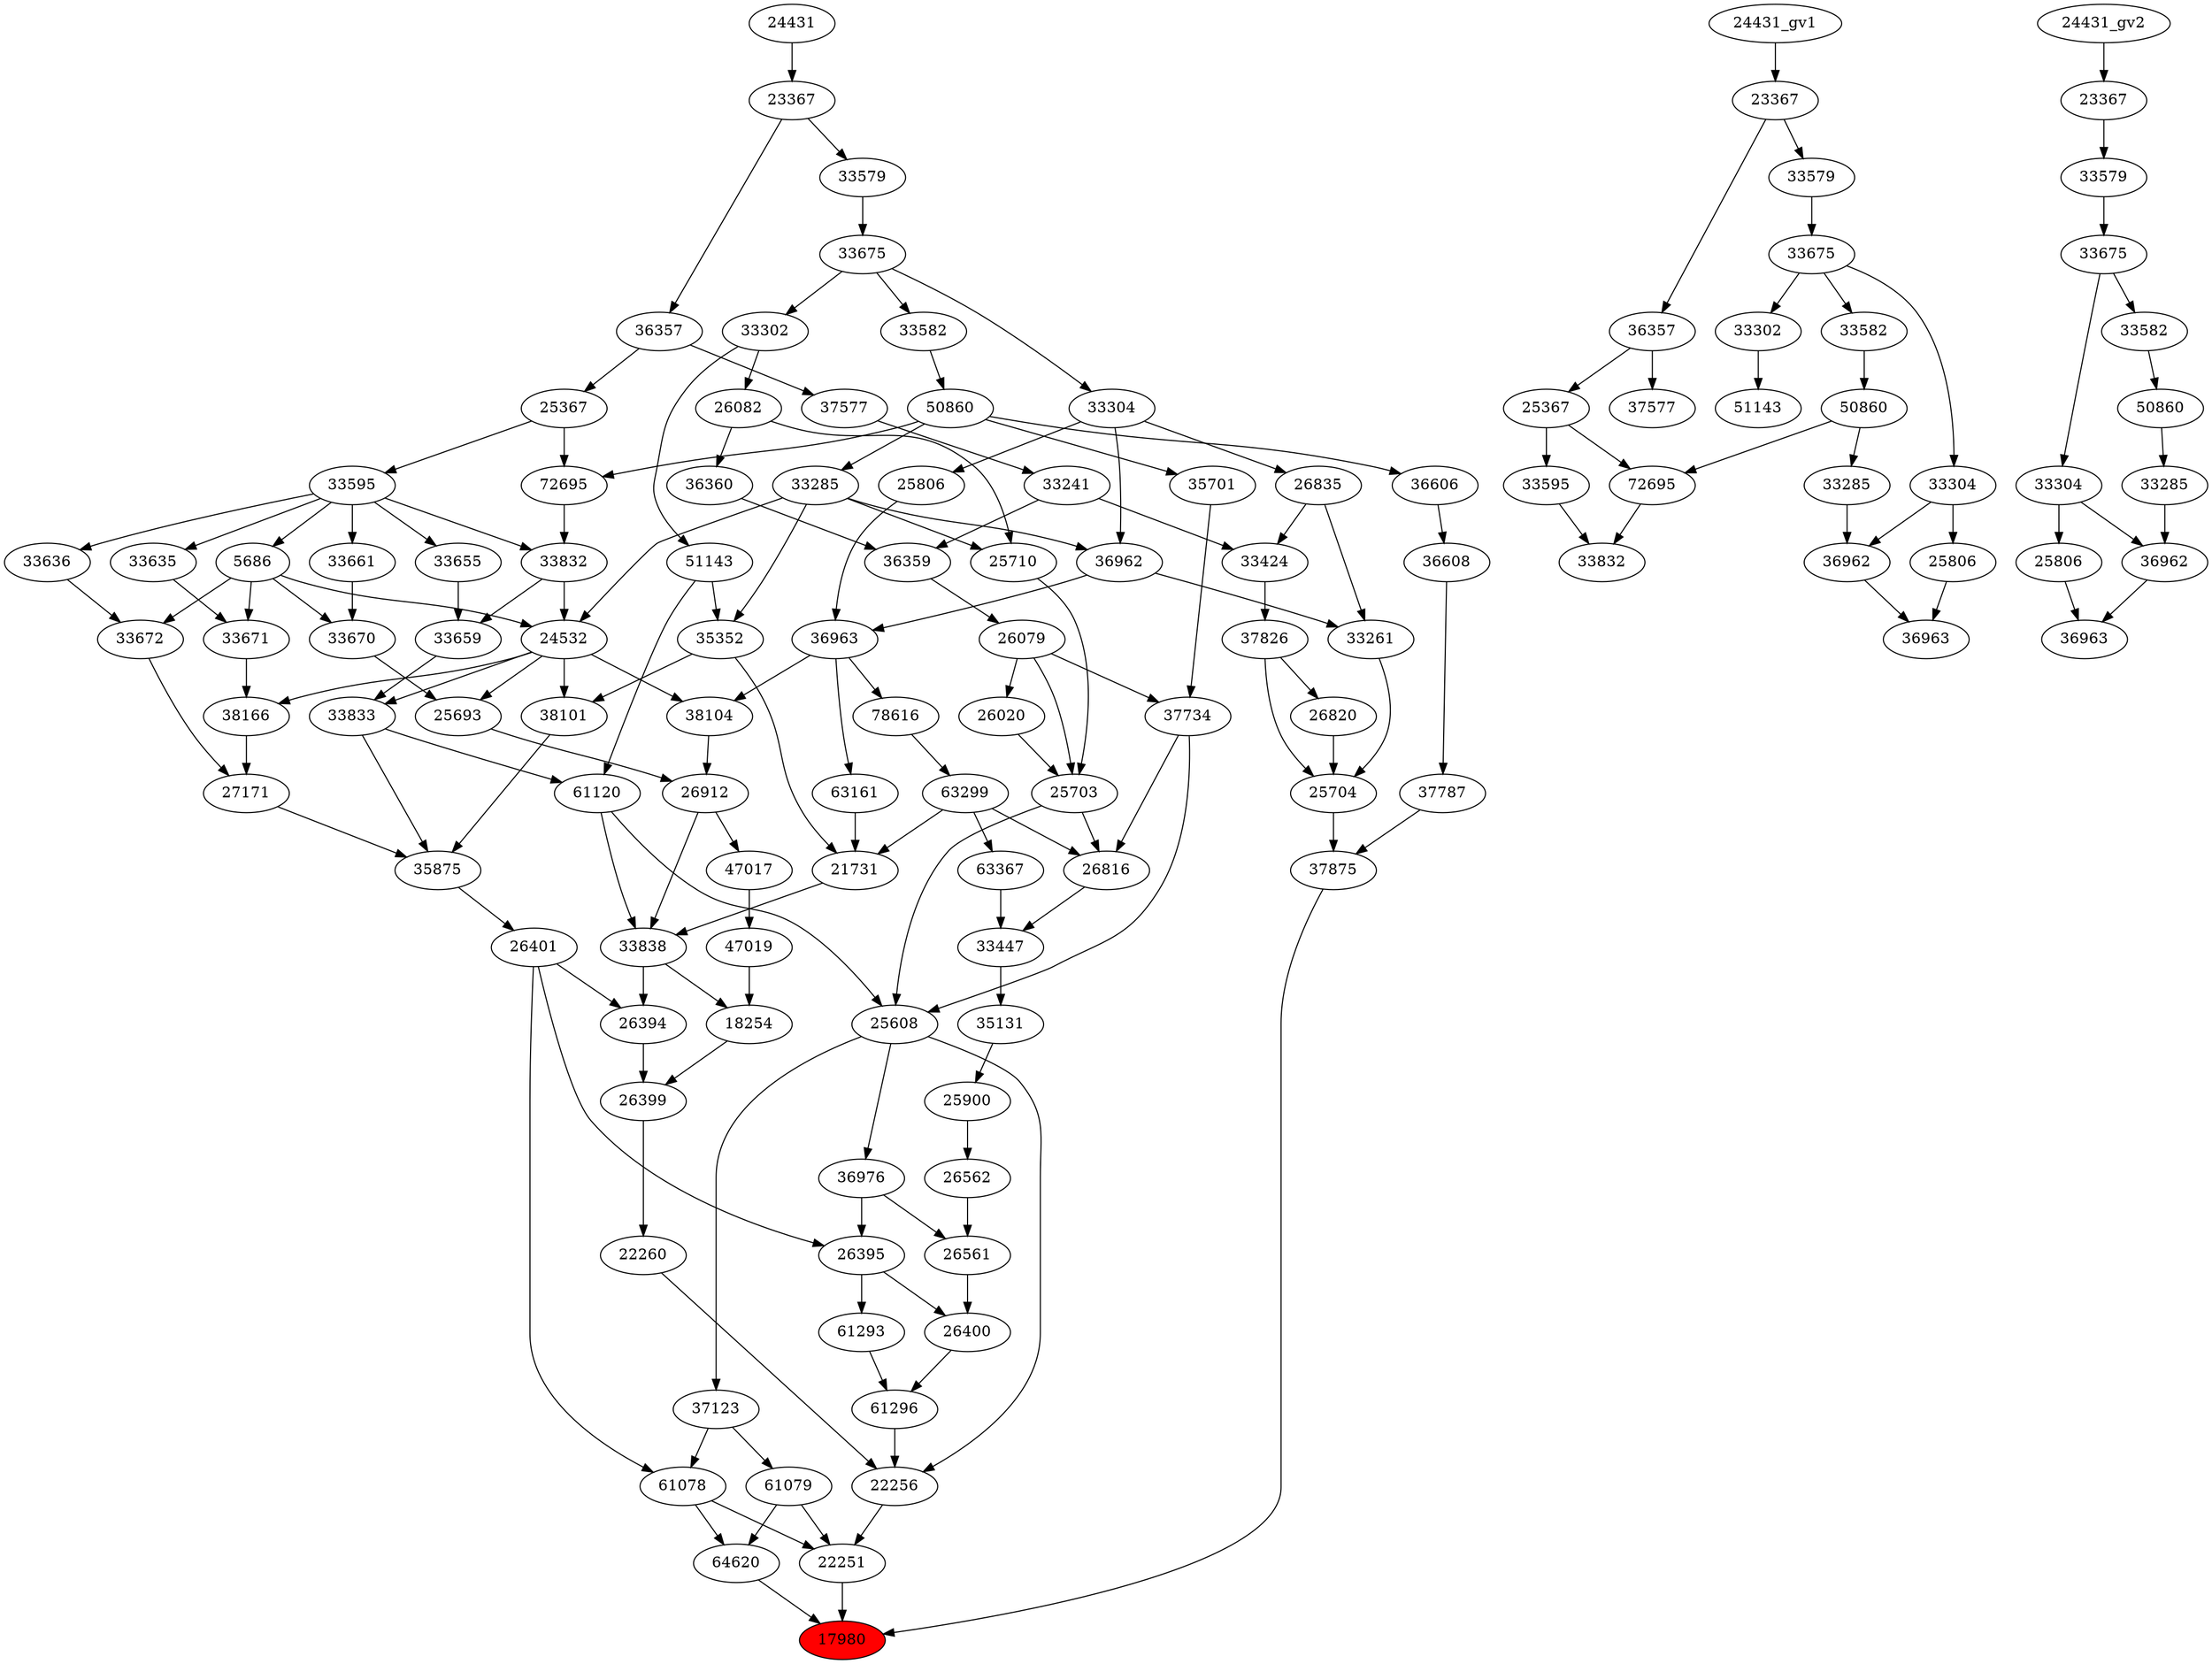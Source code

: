 strict digraph root {
	node [label="\N"];
	{
		node [fillcolor="",
			label="\N",
			style=""
		];
		17980		 [fillcolor=red,
			label=17980,
			style=filled];
		22251		 [label=22251];
		22251 -> 17980;
		37875		 [label=37875];
		37875 -> 17980;
		64620		 [label=64620];
		64620 -> 17980;
		22256		 [label=22256];
		22256 -> 22251;
		61078		 [label=61078];
		61078 -> 22251;
		61078 -> 64620;
		61079		 [label=61079];
		61079 -> 22251;
		61079 -> 64620;
		37787		 [label=37787];
		37787 -> 37875;
		25704		 [label=25704];
		25704 -> 37875;
		25608		 [label=25608];
		25608 -> 22256;
		37123		 [label=37123];
		25608 -> 37123;
		36976		 [label=36976];
		25608 -> 36976;
		22260		 [label=22260];
		22260 -> 22256;
		61296		 [label=61296];
		61296 -> 22256;
		37123 -> 61078;
		37123 -> 61079;
		26401		 [label=26401];
		26401 -> 61078;
		26394		 [label=26394];
		26401 -> 26394;
		26395		 [label=26395];
		26401 -> 26395;
		36608		 [label=36608];
		36608 -> 37787;
		26820		 [label=26820];
		26820 -> 25704;
		37826		 [label=37826];
		37826 -> 25704;
		37826 -> 26820;
		33261		 [label=33261];
		33261 -> 25704;
		25703		 [label=25703];
		25703 -> 25608;
		26816		 [label=26816];
		25703 -> 26816;
		37734		 [label=37734];
		37734 -> 25608;
		37734 -> 26816;
		61120		 [label=61120];
		61120 -> 25608;
		33838		 [label=33838];
		61120 -> 33838;
		26399		 [label=26399];
		26399 -> 22260;
		26400		 [label=26400];
		26400 -> 61296;
		61293		 [label=61293];
		61293 -> 61296;
		35875		 [label=35875];
		35875 -> 26401;
		36606		 [label=36606];
		36606 -> 36608;
		33424		 [label=33424];
		33424 -> 37826;
		36962		 [label=36962];
		36962 -> 33261;
		36963		 [label=36963];
		36962 -> 36963;
		26835		 [label=26835];
		26835 -> 33261;
		26835 -> 33424;
		26020		 [label=26020];
		26020 -> 25703;
		26079		 [label=26079];
		26079 -> 25703;
		26079 -> 37734;
		26079 -> 26020;
		25710		 [label=25710];
		25710 -> 25703;
		35701		 [label=35701];
		35701 -> 37734;
		51143		 [label=51143];
		51143 -> 61120;
		35352		 [label=35352];
		51143 -> 35352;
		33833		 [label=33833];
		33833 -> 61120;
		33833 -> 35875;
		26394 -> 26399;
		18254		 [label=18254];
		18254 -> 26399;
		26395 -> 26400;
		26395 -> 61293;
		26561		 [label=26561];
		26561 -> 26400;
		27171		 [label=27171];
		27171 -> 35875;
		38101		 [label=38101];
		38101 -> 35875;
		50860		 [label=50860];
		50860 -> 36606;
		50860 -> 35701;
		33285		 [label=33285];
		50860 -> 33285;
		72695		 [label=72695];
		50860 -> 72695;
		33241		 [label=33241];
		33241 -> 33424;
		36359		 [label=36359];
		33241 -> 36359;
		33285 -> 36962;
		33285 -> 25710;
		24532		 [label=24532];
		33285 -> 24532;
		33285 -> 35352;
		33304		 [label=33304];
		33304 -> 36962;
		33304 -> 26835;
		25806		 [label=25806];
		33304 -> 25806;
		36359 -> 26079;
		26082		 [label=26082];
		26082 -> 25710;
		36360		 [label=36360];
		26082 -> 36360;
		33302		 [label=33302];
		33302 -> 51143;
		33302 -> 26082;
		33659		 [label=33659];
		33659 -> 33833;
		24532 -> 33833;
		24532 -> 38101;
		38166		 [label=38166];
		24532 -> 38166;
		38104		 [label=38104];
		24532 -> 38104;
		25693		 [label=25693];
		24532 -> 25693;
		33838 -> 26394;
		33838 -> 18254;
		47019		 [label=47019];
		47019 -> 18254;
		36976 -> 26395;
		36976 -> 26561;
		26562		 [label=26562];
		26562 -> 26561;
		33672		 [label=33672];
		33672 -> 27171;
		38166 -> 27171;
		35352 -> 38101;
		21731		 [label=21731];
		35352 -> 21731;
		33582		 [label=33582];
		33582 -> 50860;
		37577		 [label=37577];
		37577 -> 33241;
		33675		 [label=33675];
		33675 -> 33304;
		33675 -> 33302;
		33675 -> 33582;
		36360 -> 36359;
		33655		 [label=33655];
		33655 -> 33659;
		33832		 [label=33832];
		33832 -> 33659;
		33832 -> 24532;
		5686		 [label=5686];
		5686 -> 24532;
		5686 -> 33672;
		33671		 [label=33671];
		5686 -> 33671;
		33670		 [label=33670];
		5686 -> 33670;
		21731 -> 33838;
		26912		 [label=26912];
		26912 -> 33838;
		47017		 [label=47017];
		26912 -> 47017;
		47017 -> 47019;
		25900		 [label=25900];
		25900 -> 26562;
		33636		 [label=33636];
		33636 -> 33672;
		33671 -> 38166;
		36357		 [label=36357];
		36357 -> 37577;
		25367		 [label=25367];
		36357 -> 25367;
		33579		 [label=33579];
		33579 -> 33675;
		33595		 [label=33595];
		33595 -> 33655;
		33595 -> 33832;
		33595 -> 5686;
		33595 -> 33636;
		33635		 [label=33635];
		33595 -> 33635;
		33661		 [label=33661];
		33595 -> 33661;
		72695 -> 33832;
		63161		 [label=63161];
		63161 -> 21731;
		63299		 [label=63299];
		63299 -> 21731;
		63367		 [label=63367];
		63299 -> 63367;
		63299 -> 26816;
		38104 -> 26912;
		25693 -> 26912;
		35131		 [label=35131];
		35131 -> 25900;
		33635 -> 33671;
		23367		 [label=23367];
		23367 -> 36357;
		23367 -> 33579;
		25367 -> 33595;
		25367 -> 72695;
		36963 -> 63161;
		36963 -> 38104;
		78616		 [label=78616];
		36963 -> 78616;
		78616 -> 63299;
		33670 -> 25693;
		33447		 [label=33447];
		33447 -> 35131;
		24431		 [label=24431];
		24431 -> 23367;
		25806 -> 36963;
		33661 -> 33670;
		63367 -> 33447;
		26816 -> 33447;
	}
	{
		node [label="\N"];
		"36962_gv1"		 [label=36962];
		"36963_gv1"		 [label=36963];
		"36962_gv1" -> "36963_gv1";
		"33285_gv1"		 [label=33285];
		"33285_gv1" -> "36962_gv1";
		"33304_gv1"		 [label=33304];
		"33304_gv1" -> "36962_gv1";
		"25806_gv1"		 [label=25806];
		"33304_gv1" -> "25806_gv1";
		"51143_gv1"		 [label=51143];
		"33302_gv1"		 [label=33302];
		"33302_gv1" -> "51143_gv1";
		"50860_gv1"		 [label=50860];
		"50860_gv1" -> "33285_gv1";
		"72695_gv1"		 [label=72695];
		"50860_gv1" -> "72695_gv1";
		"33582_gv1"		 [label=33582];
		"33582_gv1" -> "50860_gv1";
		"33675_gv1"		 [label=33675];
		"33675_gv1" -> "33304_gv1";
		"33675_gv1" -> "33302_gv1";
		"33675_gv1" -> "33582_gv1";
		"37577_gv1"		 [label=37577];
		"36357_gv1"		 [label=36357];
		"36357_gv1" -> "37577_gv1";
		"25367_gv1"		 [label=25367];
		"36357_gv1" -> "25367_gv1";
		"33579_gv1"		 [label=33579];
		"33579_gv1" -> "33675_gv1";
		"33832_gv1"		 [label=33832];
		"72695_gv1" -> "33832_gv1";
		"33595_gv1"		 [label=33595];
		"33595_gv1" -> "33832_gv1";
		"23367_gv1"		 [label=23367];
		"23367_gv1" -> "36357_gv1";
		"23367_gv1" -> "33579_gv1";
		"25367_gv1" -> "72695_gv1";
		"25367_gv1" -> "33595_gv1";
		"24431_gv1" -> "23367_gv1";
		"25806_gv1" -> "36963_gv1";
	}
	{
		node [label="\N"];
		"36963_gv2"		 [label=36963];
		"36962_gv2"		 [label=36962];
		"36962_gv2" -> "36963_gv2";
		"25806_gv2"		 [label=25806];
		"25806_gv2" -> "36963_gv2";
		"33285_gv2"		 [label=33285];
		"33285_gv2" -> "36962_gv2";
		"33304_gv2"		 [label=33304];
		"33304_gv2" -> "36962_gv2";
		"33304_gv2" -> "25806_gv2";
		"50860_gv2"		 [label=50860];
		"50860_gv2" -> "33285_gv2";
		"33675_gv2"		 [label=33675];
		"33675_gv2" -> "33304_gv2";
		"33582_gv2"		 [label=33582];
		"33675_gv2" -> "33582_gv2";
		"33582_gv2" -> "50860_gv2";
		"33579_gv2"		 [label=33579];
		"33579_gv2" -> "33675_gv2";
		"23367_gv2"		 [label=23367];
		"23367_gv2" -> "33579_gv2";
		"24431_gv2" -> "23367_gv2";
	}
}
